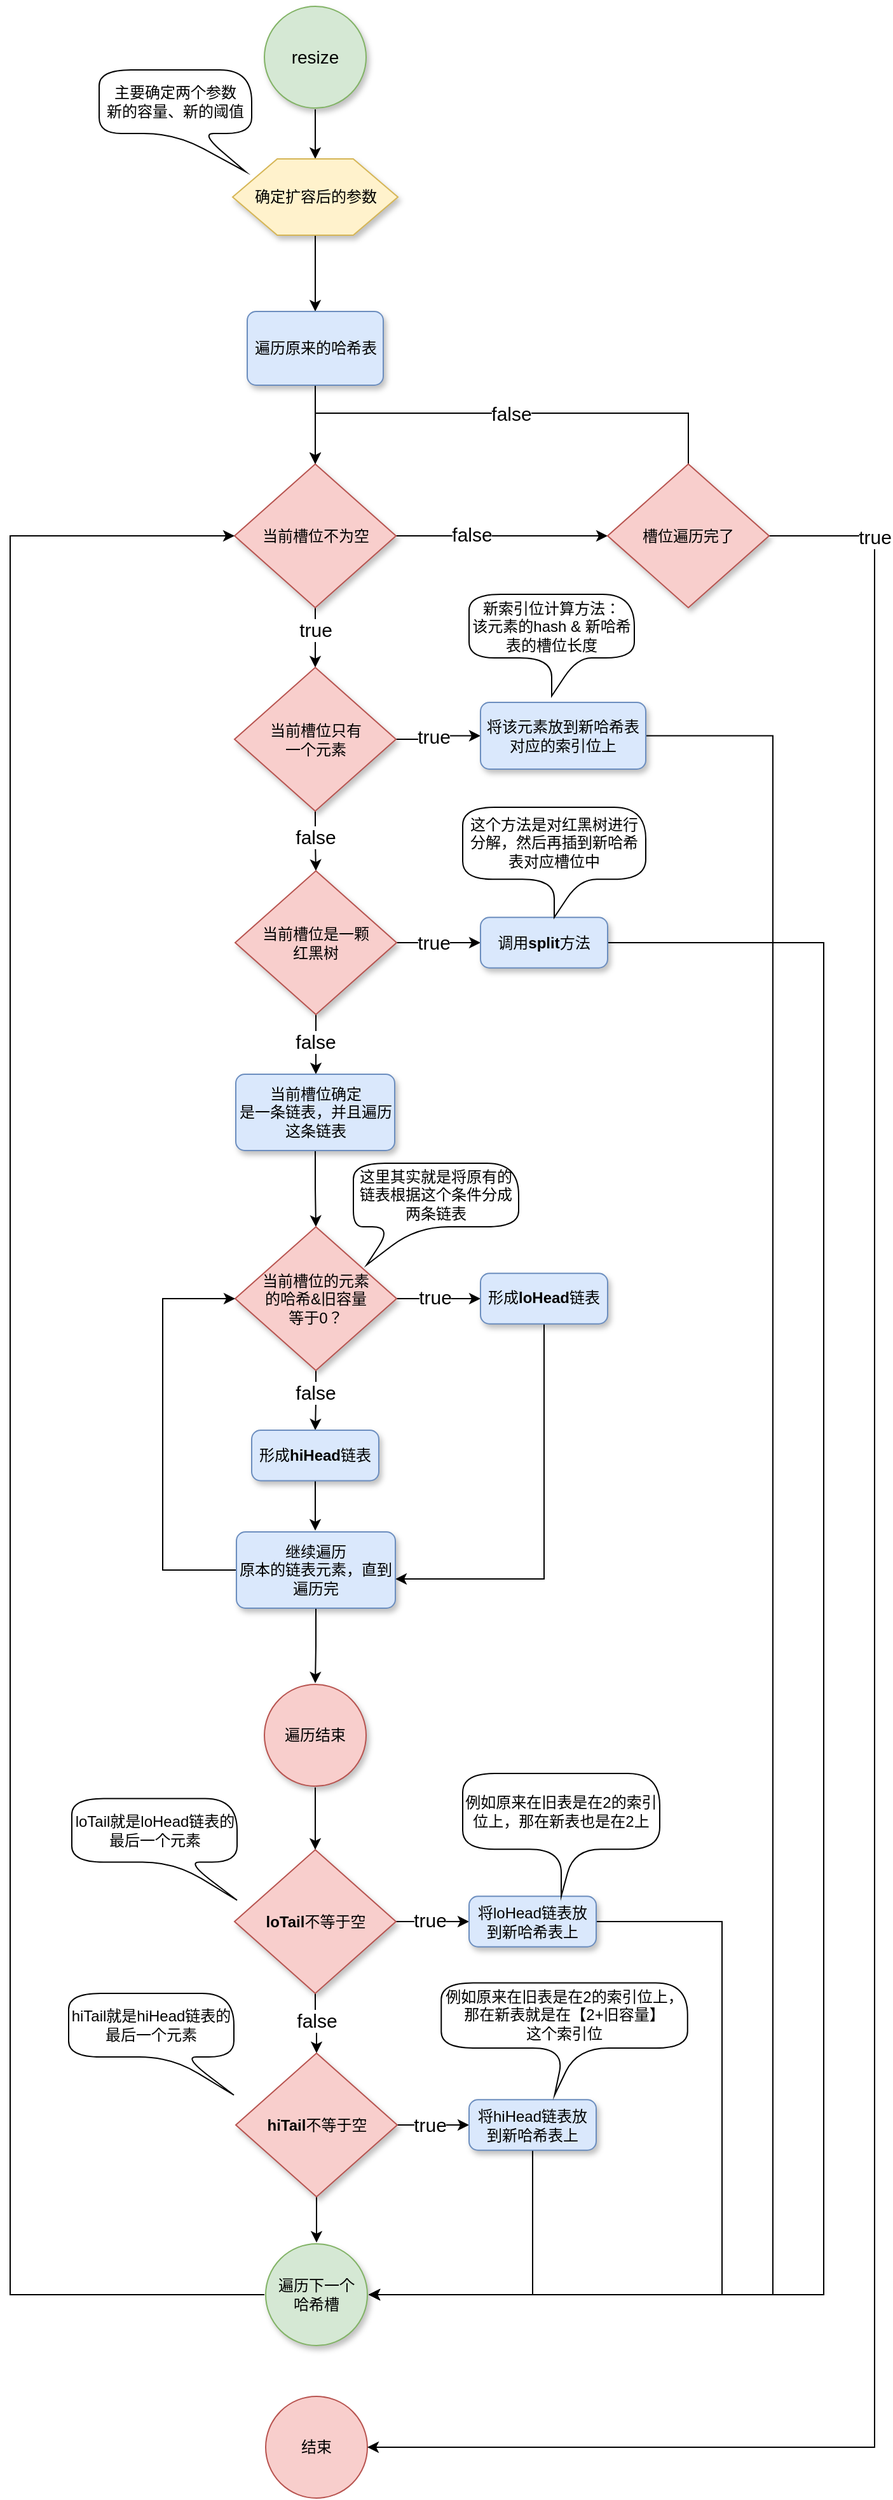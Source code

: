 <mxfile version="20.5.3" type="device" pages="2"><diagram id="PuM2QEDBa-cXQWB-A6vJ" name="扩容流程"><mxGraphModel dx="1422" dy="762" grid="1" gridSize="10" guides="1" tooltips="1" connect="1" arrows="1" fold="1" page="0" pageScale="1" pageWidth="827" pageHeight="1169" math="0" shadow="0"><root><mxCell id="0"/><mxCell id="1" parent="0"/><mxCell id="a2cnZ2QDwMQIBshHrTLa-3" value="" style="edgeStyle=orthogonalEdgeStyle;rounded=0;orthogonalLoop=1;jettySize=auto;html=1;" parent="1" source="a2cnZ2QDwMQIBshHrTLa-1" target="a2cnZ2QDwMQIBshHrTLa-2" edge="1"><mxGeometry relative="1" as="geometry"/></mxCell><mxCell id="a2cnZ2QDwMQIBshHrTLa-1" value="resize" style="strokeWidth=1;html=1;shape=mxgraph.flowchart.start_2;whiteSpace=wrap;labelBorderColor=none;strokeColor=#82b366;perimeterSpacing=1;fillColor=#d5e8d4;shadow=1;fontSize=14;" parent="1" vertex="1"><mxGeometry x="400" y="40" width="80" height="80" as="geometry"/></mxCell><mxCell id="a2cnZ2QDwMQIBshHrTLa-6" value="" style="edgeStyle=orthogonalEdgeStyle;rounded=0;orthogonalLoop=1;jettySize=auto;html=1;" parent="1" source="a2cnZ2QDwMQIBshHrTLa-2" target="a2cnZ2QDwMQIBshHrTLa-5" edge="1"><mxGeometry relative="1" as="geometry"/></mxCell><mxCell id="a2cnZ2QDwMQIBshHrTLa-2" value="确定扩容后的参数" style="verticalLabelPosition=middle;verticalAlign=middle;html=1;shape=hexagon;perimeter=hexagonPerimeter2;arcSize=6;size=0.27;shadow=1;labelBorderColor=none;fontSize=12;strokeColor=#d6b656;strokeWidth=1;labelPosition=center;align=center;fillColor=#fff2cc;" parent="1" vertex="1"><mxGeometry x="375" y="160" width="130" height="60" as="geometry"/></mxCell><mxCell id="a2cnZ2QDwMQIBshHrTLa-4" value="主要确定两个参数&lt;br&gt;新的容量、新的阈值" style="shape=callout;whiteSpace=wrap;html=1;perimeter=calloutPerimeter;rounded=1;arcSize=50;position2=0.96;" parent="1" vertex="1"><mxGeometry x="270" y="90" width="120" height="80" as="geometry"/></mxCell><mxCell id="a2cnZ2QDwMQIBshHrTLa-8" value="" style="edgeStyle=orthogonalEdgeStyle;rounded=0;orthogonalLoop=1;jettySize=auto;html=1;" parent="1" source="a2cnZ2QDwMQIBshHrTLa-5" target="a2cnZ2QDwMQIBshHrTLa-7" edge="1"><mxGeometry relative="1" as="geometry"/></mxCell><mxCell id="a2cnZ2QDwMQIBshHrTLa-5" value="遍历原来的哈希表" style="rounded=1;whiteSpace=wrap;html=1;absoluteArcSize=1;arcSize=14;strokeWidth=1;fillColor=#dae8fc;strokeColor=#6c8ebf;shadow=1;" parent="1" vertex="1"><mxGeometry x="386.5" y="280" width="107" height="58" as="geometry"/></mxCell><mxCell id="a2cnZ2QDwMQIBshHrTLa-10" value="" style="edgeStyle=orthogonalEdgeStyle;rounded=0;orthogonalLoop=1;jettySize=auto;html=1;" parent="1" source="a2cnZ2QDwMQIBshHrTLa-7" target="a2cnZ2QDwMQIBshHrTLa-9" edge="1"><mxGeometry relative="1" as="geometry"/></mxCell><mxCell id="a2cnZ2QDwMQIBshHrTLa-105" style="edgeStyle=orthogonalEdgeStyle;rounded=0;orthogonalLoop=1;jettySize=auto;html=1;exitX=1;exitY=0.5;exitDx=0;exitDy=0;exitPerimeter=0;entryX=0;entryY=0.5;entryDx=0;entryDy=0;entryPerimeter=0;fontSize=12;" parent="1" source="a2cnZ2QDwMQIBshHrTLa-7" target="a2cnZ2QDwMQIBshHrTLa-104" edge="1"><mxGeometry relative="1" as="geometry"/></mxCell><mxCell id="a2cnZ2QDwMQIBshHrTLa-7" value="当前槽位不为空" style="strokeWidth=1;html=1;shape=mxgraph.flowchart.decision;whiteSpace=wrap;fillColor=#f8cecc;strokeColor=#b85450;shadow=1;" parent="1" vertex="1"><mxGeometry x="376.5" y="400" width="127" height="113" as="geometry"/></mxCell><mxCell id="a2cnZ2QDwMQIBshHrTLa-13" value="" style="edgeStyle=orthogonalEdgeStyle;rounded=0;orthogonalLoop=1;jettySize=auto;html=1;fontSize=15;" parent="1" source="a2cnZ2QDwMQIBshHrTLa-9" target="a2cnZ2QDwMQIBshHrTLa-12" edge="1"><mxGeometry relative="1" as="geometry"/></mxCell><mxCell id="a2cnZ2QDwMQIBshHrTLa-17" value="" style="edgeStyle=orthogonalEdgeStyle;rounded=0;orthogonalLoop=1;jettySize=auto;html=1;fontSize=15;" parent="1" source="a2cnZ2QDwMQIBshHrTLa-9" target="a2cnZ2QDwMQIBshHrTLa-16" edge="1"><mxGeometry relative="1" as="geometry"/></mxCell><mxCell id="a2cnZ2QDwMQIBshHrTLa-9" value="当前槽位只有&lt;br&gt;一个元素" style="strokeWidth=1;html=1;shape=mxgraph.flowchart.decision;whiteSpace=wrap;fillColor=#f8cecc;strokeColor=#b85450;shadow=1;" parent="1" vertex="1"><mxGeometry x="376.5" y="560" width="127" height="113" as="geometry"/></mxCell><mxCell id="a2cnZ2QDwMQIBshHrTLa-11" value="true" style="edgeLabel;html=1;align=center;verticalAlign=middle;resizable=0;points=[];fontSize=15;" parent="1" vertex="1" connectable="0"><mxGeometry x="440" y="530" as="geometry"/></mxCell><mxCell id="a2cnZ2QDwMQIBshHrTLa-100" style="edgeStyle=orthogonalEdgeStyle;rounded=0;orthogonalLoop=1;jettySize=auto;html=1;exitX=1;exitY=0.5;exitDx=0;exitDy=0;fontSize=12;entryX=1;entryY=0.5;entryDx=0;entryDy=0;entryPerimeter=0;" parent="1" source="a2cnZ2QDwMQIBshHrTLa-12" target="a2cnZ2QDwMQIBshHrTLa-94" edge="1"><mxGeometry relative="1" as="geometry"><mxPoint x="970" y="2101" as="targetPoint"/><Array as="points"><mxPoint x="800" y="614"/><mxPoint x="800" y="1840"/></Array></mxGeometry></mxCell><mxCell id="a2cnZ2QDwMQIBshHrTLa-12" value="将该元素放到新哈希表对应的索引位上" style="rounded=1;whiteSpace=wrap;html=1;absoluteArcSize=1;arcSize=14;strokeWidth=1;fillColor=#dae8fc;strokeColor=#6c8ebf;shadow=1;" parent="1" vertex="1"><mxGeometry x="570" y="587.5" width="130" height="52.5" as="geometry"/></mxCell><mxCell id="a2cnZ2QDwMQIBshHrTLa-14" value="true" style="edgeLabel;html=1;align=center;verticalAlign=middle;resizable=0;points=[];fontSize=15;" parent="1" vertex="1" connectable="0"><mxGeometry x="461" y="538" as="geometry"><mxPoint x="72" y="76" as="offset"/></mxGeometry></mxCell><mxCell id="a2cnZ2QDwMQIBshHrTLa-15" value="新索引位计算方法：&lt;br&gt;该元素的hash &amp;amp;&amp;nbsp;新哈希表的槽位长度" style="shape=callout;whiteSpace=wrap;html=1;perimeter=calloutPerimeter;rounded=1;arcSize=50;position2=0.5;" parent="1" vertex="1"><mxGeometry x="561" y="502.5" width="130" height="80" as="geometry"/></mxCell><mxCell id="a2cnZ2QDwMQIBshHrTLa-20" value="" style="edgeStyle=orthogonalEdgeStyle;rounded=0;orthogonalLoop=1;jettySize=auto;html=1;fontSize=15;" parent="1" source="a2cnZ2QDwMQIBshHrTLa-16" edge="1"><mxGeometry relative="1" as="geometry"><mxPoint x="440.5" y="880" as="targetPoint"/></mxGeometry></mxCell><mxCell id="a2cnZ2QDwMQIBshHrTLa-24" value="" style="edgeStyle=orthogonalEdgeStyle;rounded=0;orthogonalLoop=1;jettySize=auto;html=1;fontSize=15;" parent="1" source="a2cnZ2QDwMQIBshHrTLa-16" target="a2cnZ2QDwMQIBshHrTLa-23" edge="1"><mxGeometry relative="1" as="geometry"/></mxCell><mxCell id="a2cnZ2QDwMQIBshHrTLa-16" value="当前槽位是一颗&lt;br&gt;红黑树" style="strokeWidth=1;html=1;shape=mxgraph.flowchart.decision;whiteSpace=wrap;fillColor=#f8cecc;strokeColor=#b85450;shadow=1;" parent="1" vertex="1"><mxGeometry x="377" y="720" width="127" height="113" as="geometry"/></mxCell><mxCell id="a2cnZ2QDwMQIBshHrTLa-18" value="false" style="edgeLabel;html=1;align=center;verticalAlign=middle;resizable=0;points=[];fontSize=15;" parent="1" vertex="1" connectable="0"><mxGeometry x="426" y="542.5" as="geometry"><mxPoint x="14" y="150" as="offset"/></mxGeometry></mxCell><mxCell id="a2cnZ2QDwMQIBshHrTLa-21" value="false" style="edgeLabel;html=1;align=center;verticalAlign=middle;resizable=0;points=[];fontSize=15;" parent="1" vertex="1" connectable="0"><mxGeometry x="426" y="704" as="geometry"><mxPoint x="14" y="150" as="offset"/></mxGeometry></mxCell><mxCell id="a2cnZ2QDwMQIBshHrTLa-27" value="" style="edgeStyle=orthogonalEdgeStyle;rounded=0;orthogonalLoop=1;jettySize=auto;html=1;fontSize=15;" parent="1" source="a2cnZ2QDwMQIBshHrTLa-22" target="a2cnZ2QDwMQIBshHrTLa-26" edge="1"><mxGeometry relative="1" as="geometry"/></mxCell><mxCell id="a2cnZ2QDwMQIBshHrTLa-22" value="当前槽位确定&lt;br&gt;是一条链表，并且遍历这条链表" style="rounded=1;whiteSpace=wrap;html=1;absoluteArcSize=1;arcSize=14;strokeWidth=1;fillColor=#dae8fc;strokeColor=#6c8ebf;shadow=1;" parent="1" vertex="1"><mxGeometry x="377.5" y="880" width="125" height="60" as="geometry"/></mxCell><mxCell id="a2cnZ2QDwMQIBshHrTLa-101" style="edgeStyle=orthogonalEdgeStyle;rounded=0;orthogonalLoop=1;jettySize=auto;html=1;exitX=1;exitY=0.5;exitDx=0;exitDy=0;entryX=1;entryY=0.5;entryDx=0;entryDy=0;entryPerimeter=0;fontSize=12;" parent="1" source="a2cnZ2QDwMQIBshHrTLa-23" target="a2cnZ2QDwMQIBshHrTLa-94" edge="1"><mxGeometry relative="1" as="geometry"><Array as="points"><mxPoint x="840" y="777"/><mxPoint x="840" y="1840"/></Array></mxGeometry></mxCell><mxCell id="a2cnZ2QDwMQIBshHrTLa-23" value="调用&lt;b&gt;split&lt;/b&gt;方法" style="rounded=1;whiteSpace=wrap;html=1;absoluteArcSize=1;arcSize=14;strokeWidth=1;fillColor=#dae8fc;strokeColor=#6c8ebf;shadow=1;" parent="1" vertex="1"><mxGeometry x="570" y="756.63" width="100" height="39.75" as="geometry"/></mxCell><mxCell id="a2cnZ2QDwMQIBshHrTLa-25" value="true" style="edgeLabel;html=1;align=center;verticalAlign=middle;resizable=0;points=[];fontSize=15;" parent="1" vertex="1" connectable="0"><mxGeometry x="461" y="700" as="geometry"><mxPoint x="72" y="76" as="offset"/></mxGeometry></mxCell><mxCell id="a2cnZ2QDwMQIBshHrTLa-30" value="" style="edgeStyle=orthogonalEdgeStyle;rounded=0;orthogonalLoop=1;jettySize=auto;html=1;fontSize=15;" parent="1" source="a2cnZ2QDwMQIBshHrTLa-26" target="a2cnZ2QDwMQIBshHrTLa-29" edge="1"><mxGeometry relative="1" as="geometry"/></mxCell><mxCell id="a2cnZ2QDwMQIBshHrTLa-33" value="" style="edgeStyle=orthogonalEdgeStyle;rounded=0;orthogonalLoop=1;jettySize=auto;html=1;fontSize=15;" parent="1" source="a2cnZ2QDwMQIBshHrTLa-26" target="a2cnZ2QDwMQIBshHrTLa-32" edge="1"><mxGeometry relative="1" as="geometry"/></mxCell><mxCell id="a2cnZ2QDwMQIBshHrTLa-26" value="当前槽位的元素&lt;br&gt;的哈希&amp;amp;旧容量&lt;br&gt;等于0？" style="strokeWidth=1;html=1;shape=mxgraph.flowchart.decision;whiteSpace=wrap;fillColor=#f8cecc;strokeColor=#b85450;shadow=1;" parent="1" vertex="1"><mxGeometry x="377" y="1000" width="127" height="113" as="geometry"/></mxCell><mxCell id="a2cnZ2QDwMQIBshHrTLa-28" value="这里其实就是将原有的链表根据这个条件分成两条链表" style="shape=callout;whiteSpace=wrap;html=1;perimeter=calloutPerimeter;rounded=1;arcSize=50;position2=0.08;size=30;position=0.23;" parent="1" vertex="1"><mxGeometry x="470" y="950" width="130" height="80" as="geometry"/></mxCell><mxCell id="a2cnZ2QDwMQIBshHrTLa-116" style="edgeStyle=orthogonalEdgeStyle;rounded=0;orthogonalLoop=1;jettySize=auto;html=1;exitX=0.5;exitY=1;exitDx=0;exitDy=0;entryX=1;entryY=0.617;entryDx=0;entryDy=0;entryPerimeter=0;fontSize=12;" parent="1" source="a2cnZ2QDwMQIBshHrTLa-29" target="a2cnZ2QDwMQIBshHrTLa-114" edge="1"><mxGeometry relative="1" as="geometry"/></mxCell><mxCell id="a2cnZ2QDwMQIBshHrTLa-29" value="形成&lt;b&gt;loHead&lt;/b&gt;链表" style="rounded=1;whiteSpace=wrap;html=1;absoluteArcSize=1;arcSize=14;strokeWidth=1;fillColor=#dae8fc;strokeColor=#6c8ebf;shadow=1;" parent="1" vertex="1"><mxGeometry x="570" y="1036.62" width="100" height="39.75" as="geometry"/></mxCell><mxCell id="a2cnZ2QDwMQIBshHrTLa-31" value="true" style="edgeLabel;html=1;align=center;verticalAlign=middle;resizable=0;points=[];fontSize=15;" parent="1" vertex="1" connectable="0"><mxGeometry x="462" y="979" as="geometry"><mxPoint x="72" y="76" as="offset"/></mxGeometry></mxCell><mxCell id="a2cnZ2QDwMQIBshHrTLa-70" value="" style="edgeStyle=orthogonalEdgeStyle;rounded=0;orthogonalLoop=1;jettySize=auto;html=1;fontSize=12;" parent="1" source="a2cnZ2QDwMQIBshHrTLa-32" edge="1"><mxGeometry relative="1" as="geometry"><mxPoint x="440" y="1239" as="targetPoint"/></mxGeometry></mxCell><mxCell id="a2cnZ2QDwMQIBshHrTLa-32" value="形成&lt;b&gt;hiHead&lt;/b&gt;链表" style="rounded=1;whiteSpace=wrap;html=1;absoluteArcSize=1;arcSize=14;strokeWidth=1;fillColor=#dae8fc;strokeColor=#6c8ebf;shadow=1;" parent="1" vertex="1"><mxGeometry x="390" y="1160" width="100" height="39.75" as="geometry"/></mxCell><mxCell id="a2cnZ2QDwMQIBshHrTLa-34" value="false" style="edgeLabel;html=1;align=center;verticalAlign=middle;resizable=0;points=[];fontSize=15;" parent="1" vertex="1" connectable="0"><mxGeometry x="426" y="980" as="geometry"><mxPoint x="14" y="150" as="offset"/></mxGeometry></mxCell><mxCell id="a2cnZ2QDwMQIBshHrTLa-93" value="" style="edgeStyle=orthogonalEdgeStyle;rounded=0;orthogonalLoop=1;jettySize=auto;html=1;fontSize=12;exitX=0.5;exitY=1;exitDx=0;exitDy=0;" parent="1" source="a2cnZ2QDwMQIBshHrTLa-114" target="a2cnZ2QDwMQIBshHrTLa-89" edge="1"><mxGeometry relative="1" as="geometry"><mxPoint x="440" y="1321" as="sourcePoint"/></mxGeometry></mxCell><mxCell id="a2cnZ2QDwMQIBshHrTLa-69" value="结束" style="ellipse;whiteSpace=wrap;html=1;aspect=fixed;rounded=1;fontSize=12;fillColor=#f8cecc;strokeColor=#b85450;" parent="1" vertex="1"><mxGeometry x="401" y="1920" width="80" height="80" as="geometry"/></mxCell><mxCell id="a2cnZ2QDwMQIBshHrTLa-73" value="" style="edgeStyle=orthogonalEdgeStyle;rounded=0;orthogonalLoop=1;jettySize=auto;html=1;fontSize=15;" parent="1" source="a2cnZ2QDwMQIBshHrTLa-75" target="a2cnZ2QDwMQIBshHrTLa-77" edge="1"><mxGeometry relative="1" as="geometry"/></mxCell><mxCell id="a2cnZ2QDwMQIBshHrTLa-74" value="" style="edgeStyle=orthogonalEdgeStyle;rounded=0;orthogonalLoop=1;jettySize=auto;html=1;fontSize=15;" parent="1" source="a2cnZ2QDwMQIBshHrTLa-75" target="a2cnZ2QDwMQIBshHrTLa-81" edge="1"><mxGeometry relative="1" as="geometry"/></mxCell><mxCell id="a2cnZ2QDwMQIBshHrTLa-75" value="&lt;b&gt;loTail&lt;/b&gt;不等于空" style="strokeWidth=1;html=1;shape=mxgraph.flowchart.decision;whiteSpace=wrap;fillColor=#f8cecc;strokeColor=#b85450;shadow=1;" parent="1" vertex="1"><mxGeometry x="376.5" y="1490" width="127" height="113" as="geometry"/></mxCell><mxCell id="a2cnZ2QDwMQIBshHrTLa-76" value="loTail就是loHead链表的最后一个元素" style="shape=callout;whiteSpace=wrap;html=1;perimeter=calloutPerimeter;rounded=1;arcSize=50;position2=1;size=30;position=0.62;base=10;" parent="1" vertex="1"><mxGeometry x="248.5" y="1449.75" width="130" height="80" as="geometry"/></mxCell><mxCell id="a2cnZ2QDwMQIBshHrTLa-98" style="edgeStyle=orthogonalEdgeStyle;rounded=0;orthogonalLoop=1;jettySize=auto;html=1;exitX=1;exitY=0.5;exitDx=0;exitDy=0;entryX=1;entryY=0.5;entryDx=0;entryDy=0;entryPerimeter=0;fontSize=12;" parent="1" source="a2cnZ2QDwMQIBshHrTLa-77" target="a2cnZ2QDwMQIBshHrTLa-94" edge="1"><mxGeometry relative="1" as="geometry"><Array as="points"><mxPoint x="760" y="1547"/><mxPoint x="760" y="1840"/></Array></mxGeometry></mxCell><mxCell id="a2cnZ2QDwMQIBshHrTLa-77" value="将loHead链表放到新哈希表上" style="rounded=1;whiteSpace=wrap;html=1;absoluteArcSize=1;arcSize=14;strokeWidth=1;fillColor=#dae8fc;strokeColor=#6c8ebf;shadow=1;" parent="1" vertex="1"><mxGeometry x="561" y="1526.63" width="100" height="39.75" as="geometry"/></mxCell><mxCell id="a2cnZ2QDwMQIBshHrTLa-78" value="true" style="edgeLabel;html=1;align=center;verticalAlign=middle;resizable=0;points=[];fontSize=15;" parent="1" vertex="1" connectable="0"><mxGeometry x="458" y="1469" as="geometry"><mxPoint x="72" y="76" as="offset"/></mxGeometry></mxCell><mxCell id="a2cnZ2QDwMQIBshHrTLa-79" value="例如原来在旧表是在2的索引位上，那在新表也是在2上" style="shape=callout;whiteSpace=wrap;html=1;perimeter=calloutPerimeter;rounded=1;arcSize=50;position2=0.5;size=37;position=0.5;base=10;" parent="1" vertex="1"><mxGeometry x="556" y="1430" width="155" height="96.63" as="geometry"/></mxCell><mxCell id="a2cnZ2QDwMQIBshHrTLa-80" value="" style="edgeStyle=orthogonalEdgeStyle;rounded=0;orthogonalLoop=1;jettySize=auto;html=1;fontSize=15;" parent="1" source="a2cnZ2QDwMQIBshHrTLa-81" target="a2cnZ2QDwMQIBshHrTLa-84" edge="1"><mxGeometry relative="1" as="geometry"/></mxCell><mxCell id="a2cnZ2QDwMQIBshHrTLa-95" value="" style="edgeStyle=orthogonalEdgeStyle;rounded=0;orthogonalLoop=1;jettySize=auto;html=1;fontSize=12;" parent="1" source="a2cnZ2QDwMQIBshHrTLa-81" target="a2cnZ2QDwMQIBshHrTLa-94" edge="1"><mxGeometry relative="1" as="geometry"/></mxCell><mxCell id="a2cnZ2QDwMQIBshHrTLa-81" value="&lt;b&gt;hiTail&lt;/b&gt;不等于空" style="strokeWidth=1;html=1;shape=mxgraph.flowchart.decision;whiteSpace=wrap;fillColor=#f8cecc;strokeColor=#b85450;shadow=1;" parent="1" vertex="1"><mxGeometry x="377.5" y="1650" width="127" height="113" as="geometry"/></mxCell><mxCell id="a2cnZ2QDwMQIBshHrTLa-82" value="false" style="edgeLabel;html=1;align=center;verticalAlign=middle;resizable=0;points=[];fontSize=15;" parent="1" vertex="1" connectable="0"><mxGeometry x="427" y="1473.32" as="geometry"><mxPoint x="14" y="150" as="offset"/></mxGeometry></mxCell><mxCell id="a2cnZ2QDwMQIBshHrTLa-83" value="hiTail就是hiHead链表的最后一个元素" style="shape=callout;whiteSpace=wrap;html=1;perimeter=calloutPerimeter;rounded=1;arcSize=50;position2=1;size=30;position=0.62;base=10;" parent="1" vertex="1"><mxGeometry x="246" y="1603" width="130" height="80" as="geometry"/></mxCell><mxCell id="a2cnZ2QDwMQIBshHrTLa-96" style="edgeStyle=orthogonalEdgeStyle;rounded=0;orthogonalLoop=1;jettySize=auto;html=1;exitX=0.5;exitY=1;exitDx=0;exitDy=0;entryX=1;entryY=0.5;entryDx=0;entryDy=0;entryPerimeter=0;fontSize=12;" parent="1" source="a2cnZ2QDwMQIBshHrTLa-84" target="a2cnZ2QDwMQIBshHrTLa-94" edge="1"><mxGeometry relative="1" as="geometry"/></mxCell><mxCell id="a2cnZ2QDwMQIBshHrTLa-84" value="将hiHead链表放到新哈希表上" style="rounded=1;whiteSpace=wrap;html=1;absoluteArcSize=1;arcSize=14;strokeWidth=1;fillColor=#dae8fc;strokeColor=#6c8ebf;shadow=1;" parent="1" vertex="1"><mxGeometry x="561" y="1686.63" width="100" height="39.75" as="geometry"/></mxCell><mxCell id="a2cnZ2QDwMQIBshHrTLa-85" value="true" style="edgeLabel;html=1;align=center;verticalAlign=middle;resizable=0;points=[];fontSize=15;" parent="1" vertex="1" connectable="0"><mxGeometry x="458" y="1630" as="geometry"><mxPoint x="72" y="76" as="offset"/></mxGeometry></mxCell><mxCell id="a2cnZ2QDwMQIBshHrTLa-86" value="例如原来在旧表是在2的索引位上，那在新表就是在【2+旧容量】&lt;br&gt;这个索引位" style="shape=callout;whiteSpace=wrap;html=1;perimeter=calloutPerimeter;rounded=1;arcSize=50;position2=0.46;size=37;position=0.5;base=10;" parent="1" vertex="1"><mxGeometry x="539.13" y="1594.69" width="193.75" height="88.31" as="geometry"/></mxCell><mxCell id="a2cnZ2QDwMQIBshHrTLa-92" value="" style="edgeStyle=orthogonalEdgeStyle;rounded=0;orthogonalLoop=1;jettySize=auto;html=1;fontSize=12;" parent="1" source="a2cnZ2QDwMQIBshHrTLa-89" target="a2cnZ2QDwMQIBshHrTLa-75" edge="1"><mxGeometry relative="1" as="geometry"/></mxCell><mxCell id="a2cnZ2QDwMQIBshHrTLa-89" value="遍历结束" style="strokeWidth=1;html=1;shape=mxgraph.flowchart.start_2;whiteSpace=wrap;labelBorderColor=none;strokeColor=#b85450;perimeterSpacing=1;fillColor=#f8cecc;shadow=1;fontSize=12;" parent="1" vertex="1"><mxGeometry x="400" y="1360" width="80" height="80" as="geometry"/></mxCell><mxCell id="a2cnZ2QDwMQIBshHrTLa-99" style="edgeStyle=orthogonalEdgeStyle;rounded=0;orthogonalLoop=1;jettySize=auto;html=1;exitX=0;exitY=0.5;exitDx=0;exitDy=0;exitPerimeter=0;entryX=0;entryY=0.5;entryDx=0;entryDy=0;fontSize=12;entryPerimeter=0;" parent="1" source="a2cnZ2QDwMQIBshHrTLa-94" target="a2cnZ2QDwMQIBshHrTLa-7" edge="1"><mxGeometry relative="1" as="geometry"><Array as="points"><mxPoint x="200" y="1840"/><mxPoint x="200" y="457"/></Array></mxGeometry></mxCell><mxCell id="a2cnZ2QDwMQIBshHrTLa-94" value="遍历下一个&lt;br&gt;哈希槽" style="strokeWidth=1;html=1;shape=mxgraph.flowchart.start_2;whiteSpace=wrap;labelBorderColor=none;strokeColor=#82b366;perimeterSpacing=1;fillColor=#d5e8d4;shadow=1;fontSize=12;" parent="1" vertex="1"><mxGeometry x="401" y="1800" width="80" height="80" as="geometry"/></mxCell><mxCell id="a2cnZ2QDwMQIBshHrTLa-107" style="edgeStyle=orthogonalEdgeStyle;rounded=0;orthogonalLoop=1;jettySize=auto;html=1;exitX=0.5;exitY=0;exitDx=0;exitDy=0;exitPerimeter=0;entryX=0.5;entryY=0;entryDx=0;entryDy=0;entryPerimeter=0;fontSize=12;" parent="1" source="a2cnZ2QDwMQIBshHrTLa-104" target="a2cnZ2QDwMQIBshHrTLa-7" edge="1"><mxGeometry relative="1" as="geometry"><Array as="points"><mxPoint x="734" y="360"/><mxPoint x="440" y="360"/></Array></mxGeometry></mxCell><mxCell id="a2cnZ2QDwMQIBshHrTLa-110" style="edgeStyle=orthogonalEdgeStyle;rounded=0;orthogonalLoop=1;jettySize=auto;html=1;exitX=1;exitY=0.5;exitDx=0;exitDy=0;exitPerimeter=0;entryX=1;entryY=0.5;entryDx=0;entryDy=0;fontSize=12;" parent="1" source="a2cnZ2QDwMQIBshHrTLa-104" target="a2cnZ2QDwMQIBshHrTLa-69" edge="1"><mxGeometry relative="1" as="geometry"><Array as="points"><mxPoint x="880" y="457"/><mxPoint x="880" y="1960"/></Array></mxGeometry></mxCell><mxCell id="a2cnZ2QDwMQIBshHrTLa-104" value="槽位遍历完了" style="strokeWidth=1;html=1;shape=mxgraph.flowchart.decision;whiteSpace=wrap;fillColor=#f8cecc;strokeColor=#b85450;shadow=1;" parent="1" vertex="1"><mxGeometry x="670" y="400" width="127" height="113" as="geometry"/></mxCell><mxCell id="a2cnZ2QDwMQIBshHrTLa-106" value="false" style="edgeLabel;html=1;align=center;verticalAlign=middle;resizable=0;points=[];fontSize=15;" parent="1" vertex="1" connectable="0"><mxGeometry x="549" y="305" as="geometry"><mxPoint x="14" y="150" as="offset"/></mxGeometry></mxCell><mxCell id="a2cnZ2QDwMQIBshHrTLa-109" value="false" style="edgeLabel;html=1;align=center;verticalAlign=middle;resizable=0;points=[];fontSize=15;" parent="1" vertex="1" connectable="0"><mxGeometry x="580" y="210" as="geometry"><mxPoint x="14" y="150" as="offset"/></mxGeometry></mxCell><mxCell id="a2cnZ2QDwMQIBshHrTLa-112" value="true" style="edgeLabel;html=1;align=center;verticalAlign=middle;resizable=0;points=[];fontSize=15;" parent="1" vertex="1" connectable="0"><mxGeometry x="880" y="456.5" as="geometry"/></mxCell><mxCell id="a2cnZ2QDwMQIBshHrTLa-115" style="edgeStyle=orthogonalEdgeStyle;rounded=0;orthogonalLoop=1;jettySize=auto;html=1;exitX=0;exitY=0.5;exitDx=0;exitDy=0;entryX=0;entryY=0.5;entryDx=0;entryDy=0;entryPerimeter=0;fontSize=12;" parent="1" source="a2cnZ2QDwMQIBshHrTLa-114" target="a2cnZ2QDwMQIBshHrTLa-26" edge="1"><mxGeometry relative="1" as="geometry"><Array as="points"><mxPoint x="320" y="1270"/><mxPoint x="320" y="1057"/></Array></mxGeometry></mxCell><mxCell id="a2cnZ2QDwMQIBshHrTLa-114" value="继续遍历&lt;br&gt;原本的链表元素，直到遍历完" style="rounded=1;whiteSpace=wrap;html=1;absoluteArcSize=1;arcSize=14;strokeWidth=1;fillColor=#dae8fc;strokeColor=#6c8ebf;shadow=1;" parent="1" vertex="1"><mxGeometry x="378" y="1240" width="125" height="60" as="geometry"/></mxCell><mxCell id="LoEr4bkBKbGg_rKjw9MU-1" value="这个方法是对红黑树进行分解，然后再插到新哈希表对应槽位中" style="shape=callout;whiteSpace=wrap;html=1;perimeter=calloutPerimeter;rounded=1;arcSize=50;position2=0.5;" parent="1" vertex="1"><mxGeometry x="556" y="670" width="144" height="86.63" as="geometry"/></mxCell></root></mxGraphModel></diagram><diagram id="kHru4o4H-v5uIbg3Tjud" name="split"><mxGraphModel dx="1822" dy="1162" grid="1" gridSize="10" guides="1" tooltips="1" connect="1" arrows="1" fold="1" page="0" pageScale="1" pageWidth="827" pageHeight="1169" math="0" shadow="0"><root><mxCell id="0"/><mxCell id="1" parent="0"/><mxCell id="5I4v62CX6EzsuNZA8Or--2" value="" style="edgeStyle=orthogonalEdgeStyle;rounded=0;orthogonalLoop=1;jettySize=auto;html=1;fontSize=12;" parent="1" source="Uot51ZZS1tEb9YxHFf6C-1" target="5I4v62CX6EzsuNZA8Or--1" edge="1"><mxGeometry relative="1" as="geometry"/></mxCell><mxCell id="Uot51ZZS1tEb9YxHFf6C-1" value="split" style="strokeWidth=1;html=1;shape=mxgraph.flowchart.start_2;whiteSpace=wrap;labelBorderColor=none;strokeColor=#82b366;perimeterSpacing=1;fillColor=#d5e8d4;shadow=1;fontSize=14;" parent="1" vertex="1"><mxGeometry x="400" y="40" width="80" height="80" as="geometry"/></mxCell><mxCell id="C3WROLJ_UTU0cQpL-oNC-2" value="" style="edgeStyle=orthogonalEdgeStyle;rounded=0;orthogonalLoop=1;jettySize=auto;html=1;fontSize=12;" parent="1" source="5I4v62CX6EzsuNZA8Or--1" target="C3WROLJ_UTU0cQpL-oNC-1" edge="1"><mxGeometry relative="1" as="geometry"/></mxCell><mxCell id="5I4v62CX6EzsuNZA8Or--1" value="遍历红黑树每个元素" style="rounded=1;whiteSpace=wrap;html=1;absoluteArcSize=1;arcSize=14;strokeWidth=1;fillColor=#dae8fc;strokeColor=#6c8ebf;shadow=1;" parent="1" vertex="1"><mxGeometry x="383.25" y="200" width="113.5" height="50" as="geometry"/></mxCell><mxCell id="WSeO8KxHJBVQTiuYTycw-1" value="对红黑树进行分解，再插入到扩容后的哈希表对应的槽位中" style="shape=callout;whiteSpace=wrap;html=1;perimeter=calloutPerimeter;rounded=1;arcSize=50;position2=0.96;" parent="1" vertex="1"><mxGeometry x="290" y="-20" width="120" height="80" as="geometry"/></mxCell><mxCell id="C3WROLJ_UTU0cQpL-oNC-5" value="" style="edgeStyle=orthogonalEdgeStyle;rounded=0;orthogonalLoop=1;jettySize=auto;html=1;fontSize=12;" parent="1" source="C3WROLJ_UTU0cQpL-oNC-1" target="C3WROLJ_UTU0cQpL-oNC-4" edge="1"><mxGeometry relative="1" as="geometry"/></mxCell><mxCell id="jDLh7Kg9na3j2OeN1Hr2-3" value="" style="edgeStyle=orthogonalEdgeStyle;rounded=0;orthogonalLoop=1;jettySize=auto;html=1;fontSize=12;" parent="1" source="C3WROLJ_UTU0cQpL-oNC-1" target="jDLh7Kg9na3j2OeN1Hr2-2" edge="1"><mxGeometry relative="1" as="geometry"/></mxCell><mxCell id="C3WROLJ_UTU0cQpL-oNC-1" value="(e.hash &amp;amp; bit) == 0" style="strokeWidth=1;html=1;shape=mxgraph.flowchart.decision;whiteSpace=wrap;fillColor=#f8cecc;strokeColor=#b85450;shadow=1;fontSize=12;" parent="1" vertex="1"><mxGeometry x="376.5" y="320" width="127" height="113" as="geometry"/></mxCell><mxCell id="C3WROLJ_UTU0cQpL-oNC-3" value="满足这个条件的形成一条loHead链表" style="shape=callout;whiteSpace=wrap;html=1;perimeter=calloutPerimeter;rounded=1;arcSize=50;position2=0.96;" parent="1" vertex="1"><mxGeometry x="280" y="280" width="120" height="80" as="geometry"/></mxCell><mxCell id="aDN30Eq9-KD-pPv0BNDd-23" style="edgeStyle=orthogonalEdgeStyle;rounded=0;orthogonalLoop=1;jettySize=auto;html=1;exitX=1;exitY=0.5;exitDx=0;exitDy=0;fontSize=12;" parent="1" source="C3WROLJ_UTU0cQpL-oNC-4" edge="1"><mxGeometry relative="1" as="geometry"><mxPoint x="440" y="570" as="targetPoint"/><Array as="points"><mxPoint x="734" y="376"/><mxPoint x="734" y="570"/></Array></mxGeometry></mxCell><mxCell id="C3WROLJ_UTU0cQpL-oNC-4" value="&lt;div style=&quot;text-align: start;&quot;&gt;&lt;span style=&quot;background-color: initial;&quot;&gt;形成loHead链表&lt;/span&gt;&lt;span style=&quot;background-color: initial; text-align: start; font-size: 0px;&quot;&gt;&lt;font face=&quot;monospace&quot; color=&quot;rgba(0, 0, 0, 0)&quot;&gt;loHead&lt;/font&gt;&lt;/span&gt;&lt;span style=&quot;background-color: initial; color: rgba(0, 0, 0, 0); font-family: monospace; font-size: 0px; text-align: start;&quot;&gt;3CmxGraphModel%3E%3Croot%3E%3CmxCell%20id%3D%220%22%2F%3E%3CmxCell%20id%3D%221%22%20parent%3D%220%22%2F%3E%3CmxCell%20id%3D%222%22%20value%3D%22true%22%20style%3D%22edgeLabel%3Bhtml%3D1%3Balign%3Dcenter%3BverticalAlign%3Dmiddle%3Bresizable%3D0%3Bpoints%3D%5B%5D%3BfontSize%3D15%3B%22%20vertex%3D%221%22%20connectable%3D%220%22%20parent%3D%221%22%3E%3CmxGeometry%20x%3D%22440%22%20y%3D%22530%22%20as%3D%22geometry%22%2F%3E%3C%2FmxCell%3E%3C%2Froot%3E%3C%2FmxGraphModel%3E&lt;/span&gt;&lt;span style=&quot;background-color: initial; color: rgba(0, 0, 0, 0); font-family: monospace; font-size: 0px; text-align: start;&quot;&gt;3CmxGraphModel%3E%3Croot%3E%3CmxCell%20id%3D%220%22%2F%3E%3CmxCell%20id%3D%221%22%20parent%3D%220%22%2F%3E%3CmxCell%20id%3D%222%22%20value%3D%22true%22%20style%3D%22edgeLabel%3Bhtml%3D1%3Balign%3Dcenter%3BverticalAlign%3Dmiddle%3Bresizable%3D0%3Bpoints%3D%5B%5D%3BfontSize%3D15%3B%22%20vertex%3D%221%22%20connectable%3D%220%22%20parent%3D%221%22%3E%3CmxGeometry%20x%3D%22440%22%20y%3D%22530%22%20as%3D%22geometry%22%2F%3E%3C%2FmxCell%3E%3C%2Froot%3E%3C%2FmxGraphModel%3E&lt;/span&gt;&lt;/div&gt;" style="rounded=1;whiteSpace=wrap;html=1;absoluteArcSize=1;arcSize=14;strokeWidth=1;fillColor=#dae8fc;strokeColor=#6c8ebf;shadow=1;" parent="1" vertex="1"><mxGeometry x="600" y="351.5" width="113.5" height="50" as="geometry"/></mxCell><mxCell id="jDLh7Kg9na3j2OeN1Hr2-1" value="true" style="edgeLabel;html=1;align=center;verticalAlign=middle;resizable=0;points=[];fontSize=15;" parent="1" vertex="1" connectable="0"><mxGeometry x="450" y="532" as="geometry"><mxPoint x="97" y="-157" as="offset"/></mxGeometry></mxCell><mxCell id="jDLh7Kg9na3j2OeN1Hr2-6" value="" style="edgeStyle=orthogonalEdgeStyle;rounded=0;orthogonalLoop=1;jettySize=auto;html=1;fontSize=12;" parent="1" source="jDLh7Kg9na3j2OeN1Hr2-2" target="jDLh7Kg9na3j2OeN1Hr2-5" edge="1"><mxGeometry relative="1" as="geometry"/></mxCell><mxCell id="jDLh7Kg9na3j2OeN1Hr2-2" value="&lt;div style=&quot;text-align: start;&quot;&gt;&lt;span style=&quot;background-color: initial;&quot;&gt;形成hiHead链表&lt;/span&gt;&lt;span style=&quot;background-color: initial; text-align: start; font-size: 0px;&quot;&gt;&lt;font face=&quot;monospace&quot; color=&quot;rgba(0, 0, 0, 0)&quot;&gt;loHead&lt;/font&gt;&lt;/span&gt;&lt;span style=&quot;background-color: initial; color: rgba(0, 0, 0, 0); font-family: monospace; font-size: 0px; text-align: start;&quot;&gt;3CmxGraphModel%3E%3Croot%3E%3CmxCell%20id%3D%220%22%2F%3E%3CmxCell%20id%3D%221%22%20parent%3D%220%22%2F%3E%3CmxCell%20id%3D%222%22%20value%3D%22true%22%20style%3D%22edgeLabel%3Bhtml%3D1%3Balign%3Dcenter%3BverticalAlign%3Dmiddle%3Bresizable%3D0%3Bpoints%3D%5B%5D%3BfontSize%3D15%3B%22%20vertex%3D%221%22%20connectable%3D%220%22%20parent%3D%221%22%3E%3CmxGeometry%20x%3D%22440%22%20y%3D%22530%22%20as%3D%22geometry%22%2F%3E%3C%2FmxCell%3E%3C%2Froot%3E%3C%2FmxGraphModel%3E&lt;/span&gt;&lt;span style=&quot;background-color: initial; color: rgba(0, 0, 0, 0); font-family: monospace; font-size: 0px; text-align: start;&quot;&gt;3CmxGraphModel%3E%3Croot%3E%3CmxCell%20id%3D%220%22%2F%3E%3CmxCell%20id%3D%221%22%20parent%3D%220%22%2F%3E%3CmxCell%20id%3D%222%22%20value%3D%22true%22%20style%3D%22edgeLabel%3Bhtml%3D1%3Balign%3Dcenter%3BverticalAlign%3Dmiddle%3Bresizable%3D0%3Bpoints%3D%5B%5D%3BfontSize%3D15%3B%22%20vertex%3D%221%22%20connectable%3D%220%22%20parent%3D%221%22%3E%3CmxGeometry%20x%3D%22440%22%20y%3D%22530%22%20as%3D%22geometry%22%2F%3E%3C%2FmxCell%3E%3C%2Froot%3E%3C%2FmxGraphModel%3E&lt;/span&gt;&lt;/div&gt;" style="rounded=1;whiteSpace=wrap;html=1;absoluteArcSize=1;arcSize=14;strokeWidth=1;fillColor=#dae8fc;strokeColor=#6c8ebf;shadow=1;" parent="1" vertex="1"><mxGeometry x="383.25" y="482" width="113.5" height="50" as="geometry"/></mxCell><mxCell id="jDLh7Kg9na3j2OeN1Hr2-4" value="false" style="edgeLabel;html=1;align=center;verticalAlign=middle;resizable=0;points=[];fontSize=15;" parent="1" vertex="1" connectable="0"><mxGeometry x="340" y="610" as="geometry"><mxPoint x="97" y="-157" as="offset"/></mxGeometry></mxCell><mxCell id="jDLh7Kg9na3j2OeN1Hr2-8" value="" style="edgeStyle=orthogonalEdgeStyle;rounded=0;orthogonalLoop=1;jettySize=auto;html=1;fontSize=12;" parent="1" source="jDLh7Kg9na3j2OeN1Hr2-5" target="jDLh7Kg9na3j2OeN1Hr2-7" edge="1"><mxGeometry relative="1" as="geometry"/></mxCell><mxCell id="jDLh7Kg9na3j2OeN1Hr2-23" value="" style="edgeStyle=orthogonalEdgeStyle;rounded=0;orthogonalLoop=1;jettySize=auto;html=1;fontSize=12;" parent="1" source="jDLh7Kg9na3j2OeN1Hr2-5" target="jDLh7Kg9na3j2OeN1Hr2-22" edge="1"><mxGeometry relative="1" as="geometry"/></mxCell><mxCell id="jDLh7Kg9na3j2OeN1Hr2-5" value="loHead链表不为空" style="strokeWidth=1;html=1;shape=mxgraph.flowchart.decision;whiteSpace=wrap;fillColor=#f8cecc;strokeColor=#b85450;shadow=1;fontSize=12;" parent="1" vertex="1"><mxGeometry x="376.5" y="600" width="127" height="113" as="geometry"/></mxCell><mxCell id="jDLh7Kg9na3j2OeN1Hr2-10" value="" style="edgeStyle=orthogonalEdgeStyle;rounded=0;orthogonalLoop=1;jettySize=auto;html=1;fontSize=12;" parent="1" source="jDLh7Kg9na3j2OeN1Hr2-7" target="jDLh7Kg9na3j2OeN1Hr2-9" edge="1"><mxGeometry relative="1" as="geometry"/></mxCell><mxCell id="jDLh7Kg9na3j2OeN1Hr2-14" value="" style="edgeStyle=orthogonalEdgeStyle;rounded=0;orthogonalLoop=1;jettySize=auto;html=1;fontSize=12;" parent="1" source="jDLh7Kg9na3j2OeN1Hr2-7" target="jDLh7Kg9na3j2OeN1Hr2-13" edge="1"><mxGeometry relative="1" as="geometry"/></mxCell><mxCell id="jDLh7Kg9na3j2OeN1Hr2-7" value="loHead链表元素&lt;br&gt;个数小于等于6" style="strokeWidth=1;html=1;shape=mxgraph.flowchart.decision;whiteSpace=wrap;fillColor=#f8cecc;strokeColor=#b85450;shadow=1;fontSize=12;" parent="1" vertex="1"><mxGeometry x="600" y="600" width="127" height="113" as="geometry"/></mxCell><mxCell id="aDN30Eq9-KD-pPv0BNDd-9" style="edgeStyle=orthogonalEdgeStyle;rounded=0;orthogonalLoop=1;jettySize=auto;html=1;exitX=1;exitY=0.5;exitDx=0;exitDy=0;entryX=1;entryY=0.5;entryDx=0;entryDy=0;entryPerimeter=0;fontSize=12;" parent="1" source="jDLh7Kg9na3j2OeN1Hr2-9" target="jDLh7Kg9na3j2OeN1Hr2-22" edge="1"><mxGeometry relative="1" as="geometry"><Array as="points"><mxPoint x="950" y="657"/><mxPoint x="950" y="1020"/><mxPoint x="540" y="1020"/><mxPoint x="540" y="857"/></Array></mxGeometry></mxCell><mxCell id="jDLh7Kg9na3j2OeN1Hr2-9" value="&lt;div style=&quot;text-align: start;&quot;&gt;将loHead解除&lt;/div&gt;&lt;div style=&quot;text-align: start;&quot;&gt;红黑树结构&lt;/div&gt;" style="rounded=1;whiteSpace=wrap;html=1;absoluteArcSize=1;arcSize=14;strokeWidth=1;fillColor=#dae8fc;strokeColor=#6c8ebf;shadow=1;" parent="1" vertex="1"><mxGeometry x="800" y="631.5" width="113.5" height="50" as="geometry"/></mxCell><mxCell id="jDLh7Kg9na3j2OeN1Hr2-11" value="true" style="edgeLabel;html=1;align=center;verticalAlign=middle;resizable=0;points=[];fontSize=15;" parent="1" vertex="1" connectable="0"><mxGeometry x="450" y="810" as="geometry"><mxPoint x="97" y="-157" as="offset"/></mxGeometry></mxCell><mxCell id="jDLh7Kg9na3j2OeN1Hr2-12" value="true" style="edgeLabel;html=1;align=center;verticalAlign=middle;resizable=0;points=[];fontSize=15;" parent="1" vertex="1" connectable="0"><mxGeometry x="663.5" y="810" as="geometry"><mxPoint x="97" y="-157" as="offset"/></mxGeometry></mxCell><mxCell id="jDLh7Kg9na3j2OeN1Hr2-18" value="" style="edgeStyle=orthogonalEdgeStyle;rounded=0;orthogonalLoop=1;jettySize=auto;html=1;fontSize=12;" parent="1" source="jDLh7Kg9na3j2OeN1Hr2-13" target="jDLh7Kg9na3j2OeN1Hr2-17" edge="1"><mxGeometry relative="1" as="geometry"/></mxCell><mxCell id="jDLh7Kg9na3j2OeN1Hr2-13" value="&lt;div style=&quot;text-align: start;&quot;&gt;插入到新哈希表中，&lt;br&gt;索引位还是保持原来一样&lt;/div&gt;" style="rounded=1;whiteSpace=wrap;html=1;absoluteArcSize=1;arcSize=14;strokeWidth=1;fillColor=#dae8fc;strokeColor=#6c8ebf;shadow=1;spacing=5;" parent="1" vertex="1"><mxGeometry x="591.88" y="760" width="143.25" height="60" as="geometry"/></mxCell><mxCell id="jDLh7Kg9na3j2OeN1Hr2-15" value="false" style="edgeLabel;html=1;align=center;verticalAlign=middle;resizable=0;points=[];fontSize=15;" parent="1" vertex="1" connectable="0"><mxGeometry x="567" y="889" as="geometry"><mxPoint x="97" y="-157" as="offset"/></mxGeometry></mxCell><mxCell id="jDLh7Kg9na3j2OeN1Hr2-16" value="解除树结构之后插入到新哈希表中，索引位还是保持和原来一样" style="shape=callout;whiteSpace=wrap;html=1;perimeter=calloutPerimeter;rounded=1;arcSize=50;position2=0.5;" parent="1" vertex="1"><mxGeometry x="790" y="530" width="140" height="101.5" as="geometry"/></mxCell><mxCell id="jDLh7Kg9na3j2OeN1Hr2-20" value="" style="edgeStyle=orthogonalEdgeStyle;rounded=0;orthogonalLoop=1;jettySize=auto;html=1;fontSize=12;" parent="1" source="jDLh7Kg9na3j2OeN1Hr2-17" target="jDLh7Kg9na3j2OeN1Hr2-19" edge="1"><mxGeometry relative="1" as="geometry"/></mxCell><mxCell id="aDN30Eq9-KD-pPv0BNDd-8" style="edgeStyle=orthogonalEdgeStyle;rounded=0;orthogonalLoop=1;jettySize=auto;html=1;exitX=0.5;exitY=1;exitDx=0;exitDy=0;exitPerimeter=0;fontSize=12;" parent="1" source="jDLh7Kg9na3j2OeN1Hr2-17" edge="1"><mxGeometry relative="1" as="geometry"><mxPoint x="664" y="1020" as="targetPoint"/></mxGeometry></mxCell><mxCell id="jDLh7Kg9na3j2OeN1Hr2-17" value="hiHead链表不为空" style="strokeWidth=1;html=1;shape=mxgraph.flowchart.decision;whiteSpace=wrap;fillColor=#f8cecc;strokeColor=#b85450;shadow=1;fontSize=12;" parent="1" vertex="1"><mxGeometry x="600" y="860" width="127" height="113" as="geometry"/></mxCell><mxCell id="aDN30Eq9-KD-pPv0BNDd-11" style="edgeStyle=orthogonalEdgeStyle;rounded=0;orthogonalLoop=1;jettySize=auto;html=1;exitX=1;exitY=0.5;exitDx=0;exitDy=0;fontSize=12;" parent="1" source="jDLh7Kg9na3j2OeN1Hr2-19" edge="1"><mxGeometry relative="1" as="geometry"><mxPoint x="950" y="917" as="targetPoint"/></mxGeometry></mxCell><mxCell id="jDLh7Kg9na3j2OeN1Hr2-19" value="&lt;div style=&quot;text-align: start;&quot;&gt;将loHead树结构化&lt;/div&gt;" style="rounded=1;whiteSpace=wrap;html=1;absoluteArcSize=1;arcSize=14;strokeWidth=1;fillColor=#dae8fc;strokeColor=#6c8ebf;shadow=1;" parent="1" vertex="1"><mxGeometry x="800" y="891.5" width="113.5" height="50" as="geometry"/></mxCell><mxCell id="jDLh7Kg9na3j2OeN1Hr2-21" value="true" style="edgeLabel;html=1;align=center;verticalAlign=middle;resizable=0;points=[];fontSize=15;" parent="1" vertex="1" connectable="0"><mxGeometry x="663.5" y="1070" as="geometry"><mxPoint x="97" y="-157" as="offset"/></mxGeometry></mxCell><mxCell id="jDLh7Kg9na3j2OeN1Hr2-26" value="" style="edgeStyle=orthogonalEdgeStyle;rounded=0;orthogonalLoop=1;jettySize=auto;html=1;fontSize=12;" parent="1" source="jDLh7Kg9na3j2OeN1Hr2-22" target="jDLh7Kg9na3j2OeN1Hr2-25" edge="1"><mxGeometry relative="1" as="geometry"/></mxCell><mxCell id="aDN30Eq9-KD-pPv0BNDd-2" value="" style="edgeStyle=orthogonalEdgeStyle;rounded=0;orthogonalLoop=1;jettySize=auto;html=1;fontSize=12;" parent="1" source="jDLh7Kg9na3j2OeN1Hr2-22" target="aDN30Eq9-KD-pPv0BNDd-1" edge="1"><mxGeometry relative="1" as="geometry"/></mxCell><mxCell id="jDLh7Kg9na3j2OeN1Hr2-22" value="hiHead链表不为空" style="strokeWidth=1;html=1;shape=mxgraph.flowchart.decision;whiteSpace=wrap;fillColor=#f8cecc;strokeColor=#b85450;shadow=1;fontSize=12;" parent="1" vertex="1"><mxGeometry x="376.5" y="800" width="127" height="113" as="geometry"/></mxCell><mxCell id="jDLh7Kg9na3j2OeN1Hr2-24" value="false" style="edgeLabel;html=1;align=center;verticalAlign=middle;resizable=0;points=[];fontSize=15;" parent="1" vertex="1" connectable="0"><mxGeometry x="340" y="913" as="geometry"><mxPoint x="97" y="-157" as="offset"/></mxGeometry></mxCell><mxCell id="jDLh7Kg9na3j2OeN1Hr2-29" value="" style="edgeStyle=orthogonalEdgeStyle;rounded=0;orthogonalLoop=1;jettySize=auto;html=1;fontSize=12;" parent="1" source="jDLh7Kg9na3j2OeN1Hr2-25" target="jDLh7Kg9na3j2OeN1Hr2-28" edge="1"><mxGeometry relative="1" as="geometry"/></mxCell><mxCell id="dvz4X_vbvWsx8gv_dEIu-4" value="" style="edgeStyle=orthogonalEdgeStyle;rounded=0;orthogonalLoop=1;jettySize=auto;html=1;fontSize=12;" parent="1" source="jDLh7Kg9na3j2OeN1Hr2-25" target="dvz4X_vbvWsx8gv_dEIu-3" edge="1"><mxGeometry relative="1" as="geometry"/></mxCell><mxCell id="jDLh7Kg9na3j2OeN1Hr2-25" value="hiHead链表元素&lt;br&gt;个数&amp;lt;=16" style="strokeWidth=1;html=1;shape=mxgraph.flowchart.decision;whiteSpace=wrap;fillColor=#f8cecc;strokeColor=#b85450;shadow=1;fontSize=12;" parent="1" vertex="1"><mxGeometry x="153" y="800" width="127" height="113" as="geometry"/></mxCell><mxCell id="jDLh7Kg9na3j2OeN1Hr2-27" value="true" style="edgeLabel;html=1;align=center;verticalAlign=middle;resizable=0;points=[];fontSize=15;" parent="1" vertex="1" connectable="0"><mxGeometry x="230" y="1010" as="geometry"><mxPoint x="97" y="-157" as="offset"/></mxGeometry></mxCell><mxCell id="aDN30Eq9-KD-pPv0BNDd-17" style="edgeStyle=orthogonalEdgeStyle;rounded=0;orthogonalLoop=1;jettySize=auto;html=1;exitX=0;exitY=0.5;exitDx=0;exitDy=0;entryX=0.5;entryY=1;entryDx=0;entryDy=0;entryPerimeter=0;fontSize=12;" parent="1" source="jDLh7Kg9na3j2OeN1Hr2-28" target="aDN30Eq9-KD-pPv0BNDd-1" edge="1"><mxGeometry relative="1" as="geometry"><Array as="points"><mxPoint x="-80" y="856"/><mxPoint x="-80" y="1280"/><mxPoint x="440" y="1280"/></Array></mxGeometry></mxCell><mxCell id="jDLh7Kg9na3j2OeN1Hr2-28" value="&lt;div style=&quot;text-align: start;&quot;&gt;将hiHead解除&lt;/div&gt;&lt;div style=&quot;text-align: start;&quot;&gt;红黑树结构&lt;/div&gt;" style="rounded=1;whiteSpace=wrap;html=1;absoluteArcSize=1;arcSize=14;strokeWidth=1;fillColor=#dae8fc;strokeColor=#6c8ebf;shadow=1;" parent="1" vertex="1"><mxGeometry x="-40" y="831.5" width="113.5" height="50" as="geometry"/></mxCell><mxCell id="jDLh7Kg9na3j2OeN1Hr2-30" value="true" style="edgeLabel;html=1;align=center;verticalAlign=middle;resizable=0;points=[];fontSize=15;" parent="1" vertex="1" connectable="0"><mxGeometry x="26.75" y="1012" as="geometry"><mxPoint x="97" y="-157" as="offset"/></mxGeometry></mxCell><mxCell id="jDLh7Kg9na3j2OeN1Hr2-31" value="解除树结构之后插入到新哈希表中，索引位是&lt;br&gt;index + bit" style="shape=callout;whiteSpace=wrap;html=1;perimeter=calloutPerimeter;rounded=1;arcSize=50;position2=0.5;" parent="1" vertex="1"><mxGeometry x="-43.25" y="730" width="140" height="101.5" as="geometry"/></mxCell><mxCell id="dvz4X_vbvWsx8gv_dEIu-2" value="" style="edgeStyle=orthogonalEdgeStyle;rounded=0;orthogonalLoop=1;jettySize=auto;html=1;fontSize=12;" parent="1" source="dvz4X_vbvWsx8gv_dEIu-1" target="Uot51ZZS1tEb9YxHFf6C-1" edge="1"><mxGeometry relative="1" as="geometry"/></mxCell><mxCell id="dvz4X_vbvWsx8gv_dEIu-1" value="&lt;span style=&quot;line-height: 2&quot;&gt;&lt;b&gt;定义几个关键变量：&lt;br&gt;&lt;/b&gt;&lt;div style=&quot;&quot;&gt;&lt;b&gt;index：旧的哈希表的当前槽位&lt;/b&gt;&lt;/div&gt;&lt;div style=&quot;&quot;&gt;&lt;b&gt;bit：旧的哈希表的容量&lt;/b&gt;&lt;/div&gt;&lt;/span&gt;" style="rounded=1;whiteSpace=wrap;html=1;absoluteArcSize=1;arcSize=14;strokeWidth=1;fillColor=#f5f5f5;strokeColor=#666666;shadow=1;fontColor=#333333;align=left;spacingTop=0;spacingRight=3;spacingLeft=5;" parent="1" vertex="1"><mxGeometry x="560" y="30.78" width="180" height="98.44" as="geometry"/></mxCell><mxCell id="dvz4X_vbvWsx8gv_dEIu-8" value="" style="edgeStyle=orthogonalEdgeStyle;rounded=0;orthogonalLoop=1;jettySize=auto;html=1;fontSize=12;" parent="1" source="dvz4X_vbvWsx8gv_dEIu-3" target="dvz4X_vbvWsx8gv_dEIu-7" edge="1"><mxGeometry relative="1" as="geometry"/></mxCell><mxCell id="dvz4X_vbvWsx8gv_dEIu-3" value="&lt;div style=&quot;text-align: start;&quot;&gt;插入到新哈希表中，&lt;br&gt;索引位是 index + bit&lt;/div&gt;" style="rounded=1;whiteSpace=wrap;html=1;absoluteArcSize=1;arcSize=14;strokeWidth=1;fillColor=#dae8fc;strokeColor=#6c8ebf;shadow=1;spacing=5;" parent="1" vertex="1"><mxGeometry x="144.87" y="970" width="143.25" height="60" as="geometry"/></mxCell><mxCell id="dvz4X_vbvWsx8gv_dEIu-6" value="false" style="edgeLabel;html=1;align=center;verticalAlign=middle;resizable=0;points=[];fontSize=15;" parent="1" vertex="1" connectable="0"><mxGeometry x="120" y="1090" as="geometry"><mxPoint x="97" y="-157" as="offset"/></mxGeometry></mxCell><mxCell id="dvz4X_vbvWsx8gv_dEIu-10" value="" style="edgeStyle=orthogonalEdgeStyle;rounded=0;orthogonalLoop=1;jettySize=auto;html=1;fontSize=12;" parent="1" source="dvz4X_vbvWsx8gv_dEIu-7" target="dvz4X_vbvWsx8gv_dEIu-9" edge="1"><mxGeometry relative="1" as="geometry"/></mxCell><mxCell id="aDN30Eq9-KD-pPv0BNDd-14" style="edgeStyle=orthogonalEdgeStyle;rounded=0;orthogonalLoop=1;jettySize=auto;html=1;exitX=0.5;exitY=1;exitDx=0;exitDy=0;exitPerimeter=0;fontSize=12;" parent="1" source="dvz4X_vbvWsx8gv_dEIu-7" edge="1"><mxGeometry relative="1" as="geometry"><mxPoint x="216" y="1280" as="targetPoint"/></mxGeometry></mxCell><mxCell id="dvz4X_vbvWsx8gv_dEIu-7" value="loHead链表不为空" style="strokeWidth=1;html=1;shape=mxgraph.flowchart.decision;whiteSpace=wrap;fillColor=#f8cecc;strokeColor=#b85450;shadow=1;fontSize=12;" parent="1" vertex="1"><mxGeometry x="152.99" y="1080" width="127" height="113" as="geometry"/></mxCell><mxCell id="aDN30Eq9-KD-pPv0BNDd-18" style="edgeStyle=orthogonalEdgeStyle;rounded=0;orthogonalLoop=1;jettySize=auto;html=1;fontSize=12;" parent="1" source="dvz4X_vbvWsx8gv_dEIu-9" edge="1"><mxGeometry relative="1" as="geometry"><mxPoint x="27" y="1280" as="targetPoint"/></mxGeometry></mxCell><mxCell id="dvz4X_vbvWsx8gv_dEIu-9" value="&lt;div style=&quot;text-align: start;&quot;&gt;将hiHead树结构化&lt;/div&gt;" style="rounded=1;whiteSpace=wrap;html=1;absoluteArcSize=1;arcSize=14;strokeWidth=1;fillColor=#dae8fc;strokeColor=#6c8ebf;shadow=1;" parent="1" vertex="1"><mxGeometry x="-30" y="1111.5" width="113.5" height="50" as="geometry"/></mxCell><mxCell id="dvz4X_vbvWsx8gv_dEIu-11" value="true" style="edgeLabel;html=1;align=center;verticalAlign=middle;resizable=0;points=[];fontSize=15;" parent="1" vertex="1" connectable="0"><mxGeometry x="26.75" y="1290" as="geometry"><mxPoint x="97" y="-157" as="offset"/></mxGeometry></mxCell><mxCell id="aDN30Eq9-KD-pPv0BNDd-3" style="edgeStyle=orthogonalEdgeStyle;rounded=0;orthogonalLoop=1;jettySize=auto;html=1;exitX=1;exitY=0.5;exitDx=0;exitDy=0;exitPerimeter=0;entryX=1;entryY=0.5;entryDx=0;entryDy=0;fontSize=12;" parent="1" source="aDN30Eq9-KD-pPv0BNDd-1" target="5I4v62CX6EzsuNZA8Or--1" edge="1"><mxGeometry relative="1" as="geometry"><Array as="points"><mxPoint x="1000" y="1100"/><mxPoint x="1000" y="225"/></Array></mxGeometry></mxCell><mxCell id="aDN30Eq9-KD-pPv0BNDd-1" value="遍历下一个&lt;br&gt;红黑树元素&lt;br&gt;直到遍历完" style="strokeWidth=1;html=1;shape=mxgraph.flowchart.start_2;whiteSpace=wrap;labelBorderColor=none;strokeColor=#82b366;perimeterSpacing=1;fillColor=#d5e8d4;shadow=1;fontSize=12;" parent="1" vertex="1"><mxGeometry x="400" y="1060" width="80" height="80" as="geometry"/></mxCell><mxCell id="aDN30Eq9-KD-pPv0BNDd-12" value="false" style="edgeLabel;html=1;align=center;verticalAlign=middle;resizable=0;points=[];fontSize=15;" parent="1" vertex="1" connectable="0"><mxGeometry x="566" y="1147" as="geometry"><mxPoint x="97" y="-157" as="offset"/></mxGeometry></mxCell><mxCell id="aDN30Eq9-KD-pPv0BNDd-15" value="false" style="edgeLabel;html=1;align=center;verticalAlign=middle;resizable=0;points=[];fontSize=15;" parent="1" vertex="1" connectable="0"><mxGeometry x="120" y="1370" as="geometry"><mxPoint x="97" y="-157" as="offset"/></mxGeometry></mxCell></root></mxGraphModel></diagram></mxfile>